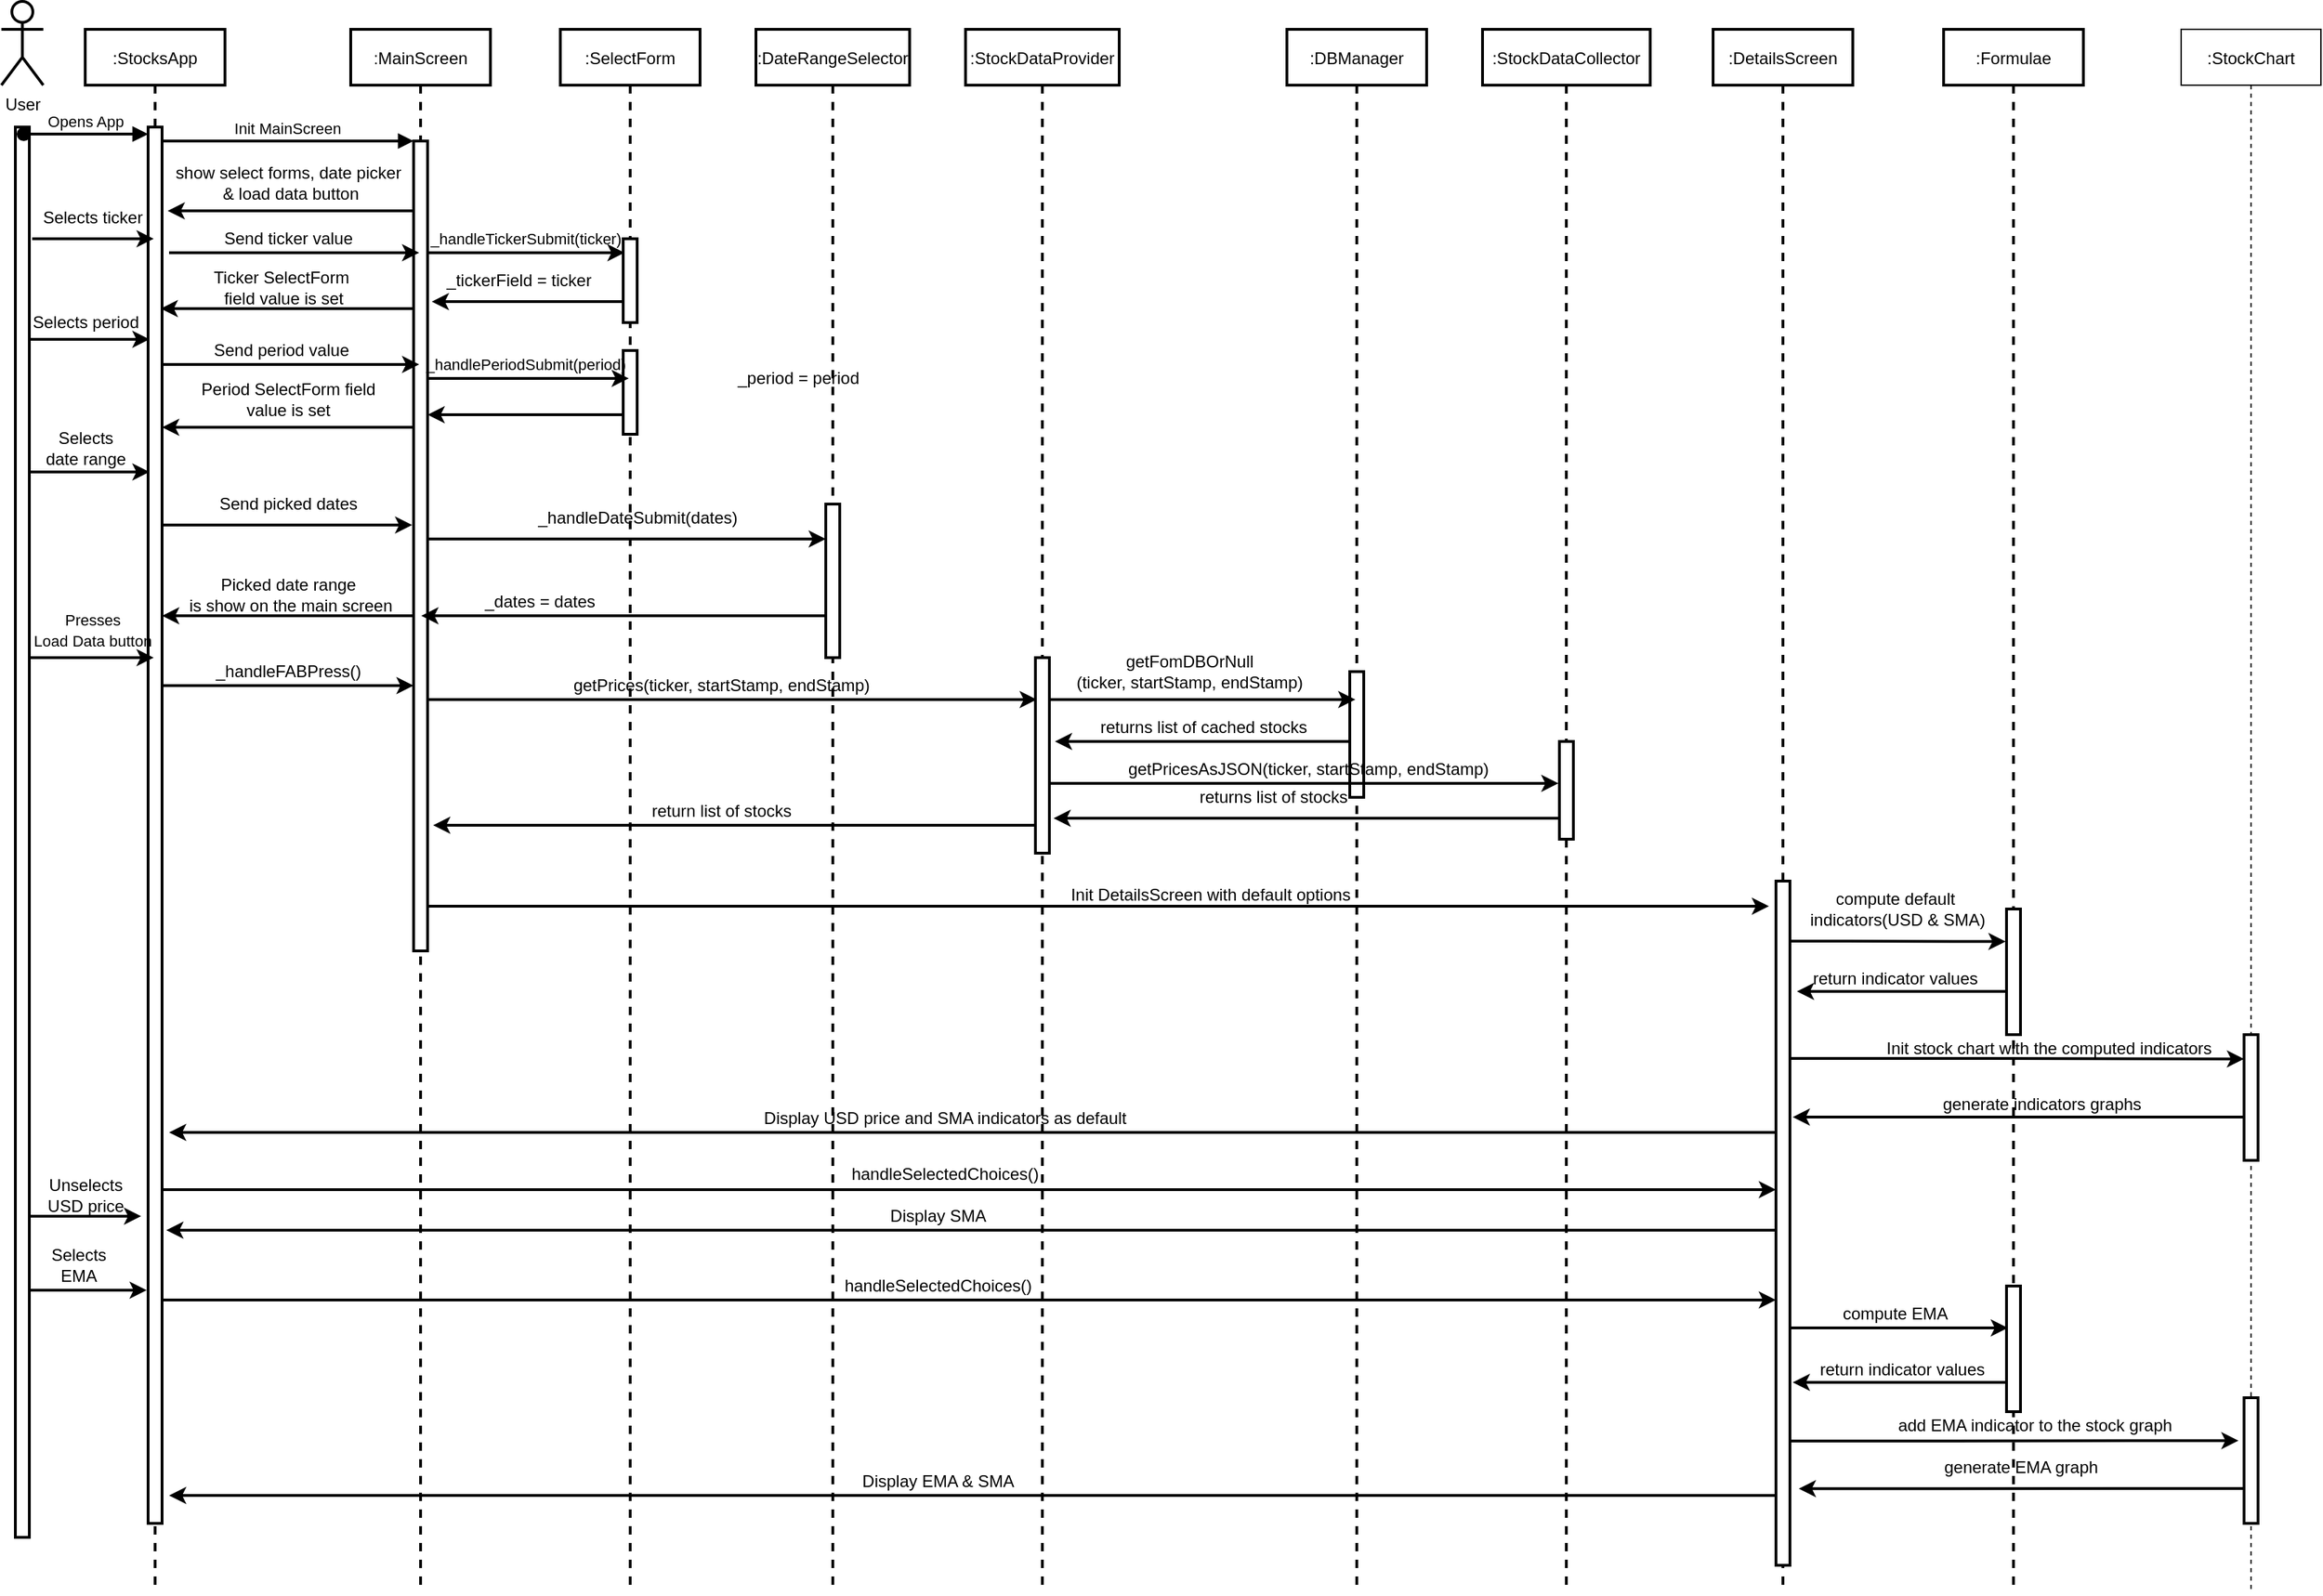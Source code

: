 <mxfile version="14.4.9" type="github">
  <diagram id="kgpKYQtTHZ0yAKxKKP6v" name="Page-1">
    <mxGraphModel dx="1694" dy="1136" grid="1" gridSize="10" guides="1" tooltips="1" connect="1" arrows="1" fold="1" page="1" pageScale="1" pageWidth="850" pageHeight="1100" math="0" shadow="0">
      <root>
        <mxCell id="0" />
        <mxCell id="1" parent="0" />
        <mxCell id="3nuBFxr9cyL0pnOWT2aG-1" value=":StocksApp" style="shape=umlLifeline;perimeter=lifelinePerimeter;container=1;collapsible=0;recursiveResize=0;rounded=0;shadow=0;strokeWidth=2;" parent="1" vertex="1">
          <mxGeometry x="110" y="80" width="100" height="1120" as="geometry" />
        </mxCell>
        <mxCell id="3nuBFxr9cyL0pnOWT2aG-2" value="" style="points=[];perimeter=orthogonalPerimeter;rounded=0;shadow=0;strokeWidth=2;" parent="3nuBFxr9cyL0pnOWT2aG-1" vertex="1">
          <mxGeometry x="45" y="70" width="10" height="1000" as="geometry" />
        </mxCell>
        <mxCell id="3nuBFxr9cyL0pnOWT2aG-5" value=":MainScreen" style="shape=umlLifeline;perimeter=lifelinePerimeter;container=1;collapsible=0;recursiveResize=0;rounded=0;shadow=0;strokeWidth=2;" parent="1" vertex="1">
          <mxGeometry x="300" y="80" width="100" height="1120" as="geometry" />
        </mxCell>
        <mxCell id="3nuBFxr9cyL0pnOWT2aG-6" value="" style="points=[];perimeter=orthogonalPerimeter;rounded=0;shadow=0;strokeWidth=2;" parent="3nuBFxr9cyL0pnOWT2aG-5" vertex="1">
          <mxGeometry x="45" y="80" width="10" height="580" as="geometry" />
        </mxCell>
        <mxCell id="3nuBFxr9cyL0pnOWT2aG-8" value="Init MainScreen" style="verticalAlign=bottom;endArrow=block;entryX=0;entryY=0;shadow=0;strokeWidth=2;" parent="1" source="3nuBFxr9cyL0pnOWT2aG-2" target="3nuBFxr9cyL0pnOWT2aG-6" edge="1">
          <mxGeometry relative="1" as="geometry">
            <mxPoint x="275" y="160" as="sourcePoint" />
          </mxGeometry>
        </mxCell>
        <mxCell id="zRIpVrKAjMLuEBCQQrDN-12" style="edgeStyle=orthogonalEdgeStyle;rounded=0;orthogonalLoop=1;jettySize=auto;html=1;strokeWidth=2;" parent="1" target="3nuBFxr9cyL0pnOWT2aG-1" edge="1">
          <mxGeometry relative="1" as="geometry">
            <mxPoint x="72" y="230" as="sourcePoint" />
            <Array as="points">
              <mxPoint x="130" y="230" />
              <mxPoint x="130" y="230" />
            </Array>
          </mxGeometry>
        </mxCell>
        <mxCell id="zRIpVrKAjMLuEBCQQrDN-9" value="User" style="shape=umlActor;html=1;verticalLabelPosition=bottom;verticalAlign=top;align=center;strokeWidth=2;" parent="1" vertex="1">
          <mxGeometry x="50" y="60" width="30" height="60" as="geometry" />
        </mxCell>
        <mxCell id="zRIpVrKAjMLuEBCQQrDN-13" style="edgeStyle=orthogonalEdgeStyle;rounded=0;orthogonalLoop=1;jettySize=auto;html=1;strokeWidth=2;" parent="1" target="3nuBFxr9cyL0pnOWT2aG-5" edge="1">
          <mxGeometry relative="1" as="geometry">
            <mxPoint x="170" y="240" as="sourcePoint" />
            <Array as="points">
              <mxPoint x="290" y="240" />
              <mxPoint x="290" y="240" />
            </Array>
          </mxGeometry>
        </mxCell>
        <mxCell id="zRIpVrKAjMLuEBCQQrDN-14" value="Selects ticker" style="text;html=1;align=center;verticalAlign=middle;resizable=0;points=[];autosize=1;strokeWidth=2;" parent="1" vertex="1">
          <mxGeometry x="70" y="205" width="90" height="20" as="geometry" />
        </mxCell>
        <mxCell id="zRIpVrKAjMLuEBCQQrDN-15" value="Send ticker value" style="text;html=1;align=center;verticalAlign=middle;resizable=0;points=[];autosize=1;strokeWidth=2;" parent="1" vertex="1">
          <mxGeometry x="200" y="220" width="110" height="20" as="geometry" />
        </mxCell>
        <mxCell id="zRIpVrKAjMLuEBCQQrDN-16" style="edgeStyle=orthogonalEdgeStyle;rounded=0;orthogonalLoop=1;jettySize=auto;html=1;strokeWidth=2;" parent="1" source="3nuBFxr9cyL0pnOWT2aG-6" edge="1">
          <mxGeometry relative="1" as="geometry">
            <mxPoint x="164" y="280" as="targetPoint" />
            <Array as="points">
              <mxPoint x="164" y="280" />
            </Array>
          </mxGeometry>
        </mxCell>
        <mxCell id="zRIpVrKAjMLuEBCQQrDN-19" value=":SelectForm" style="shape=umlLifeline;perimeter=lifelinePerimeter;container=1;collapsible=0;recursiveResize=0;rounded=0;shadow=0;strokeWidth=2;" parent="1" vertex="1">
          <mxGeometry x="450" y="80" width="100" height="1120" as="geometry" />
        </mxCell>
        <mxCell id="zRIpVrKAjMLuEBCQQrDN-20" value="" style="points=[];perimeter=orthogonalPerimeter;rounded=0;shadow=0;strokeWidth=2;" parent="zRIpVrKAjMLuEBCQQrDN-19" vertex="1">
          <mxGeometry x="45" y="150" width="10" height="60" as="geometry" />
        </mxCell>
        <mxCell id="zRIpVrKAjMLuEBCQQrDN-53" value="" style="points=[];perimeter=orthogonalPerimeter;rounded=0;shadow=0;strokeWidth=2;" parent="zRIpVrKAjMLuEBCQQrDN-19" vertex="1">
          <mxGeometry x="45" y="230" width="10" height="60" as="geometry" />
        </mxCell>
        <mxCell id="zRIpVrKAjMLuEBCQQrDN-21" style="edgeStyle=orthogonalEdgeStyle;rounded=0;orthogonalLoop=1;jettySize=auto;html=1;strokeWidth=2;" parent="1" source="3nuBFxr9cyL0pnOWT2aG-6" edge="1">
          <mxGeometry relative="1" as="geometry">
            <mxPoint x="496" y="240" as="targetPoint" />
            <Array as="points">
              <mxPoint x="496" y="240" />
            </Array>
          </mxGeometry>
        </mxCell>
        <mxCell id="zRIpVrKAjMLuEBCQQrDN-22" value="&lt;font style=&quot;font-size: 11px&quot;&gt;_handleTickerSubmit(ticker)&lt;/font&gt;" style="text;html=1;align=center;verticalAlign=middle;resizable=0;points=[];autosize=1;strokeWidth=2;" parent="1" vertex="1">
          <mxGeometry x="350" y="220" width="150" height="20" as="geometry" />
        </mxCell>
        <mxCell id="zRIpVrKAjMLuEBCQQrDN-27" value="_tickerField = ticker" style="text;html=1;align=center;verticalAlign=middle;resizable=0;points=[];autosize=1;strokeWidth=2;" parent="1" vertex="1">
          <mxGeometry x="360" y="250" width="120" height="20" as="geometry" />
        </mxCell>
        <mxCell id="zRIpVrKAjMLuEBCQQrDN-28" style="edgeStyle=orthogonalEdgeStyle;rounded=0;orthogonalLoop=1;jettySize=auto;html=1;strokeWidth=2;" parent="1" source="zRIpVrKAjMLuEBCQQrDN-20" edge="1">
          <mxGeometry relative="1" as="geometry">
            <mxPoint x="358" y="275" as="targetPoint" />
            <Array as="points">
              <mxPoint x="358" y="275" />
            </Array>
          </mxGeometry>
        </mxCell>
        <mxCell id="zRIpVrKAjMLuEBCQQrDN-29" value="Ticker SelectForm&lt;br&gt;&amp;nbsp;field value is set" style="text;html=1;align=center;verticalAlign=middle;resizable=0;points=[];autosize=1;strokeWidth=2;" parent="1" vertex="1">
          <mxGeometry x="195" y="250" width="110" height="30" as="geometry" />
        </mxCell>
        <mxCell id="zRIpVrKAjMLuEBCQQrDN-32" style="edgeStyle=orthogonalEdgeStyle;rounded=0;orthogonalLoop=1;jettySize=auto;html=1;strokeWidth=2;" parent="1" source="zRIpVrKAjMLuEBCQQrDN-30" edge="1">
          <mxGeometry relative="1" as="geometry">
            <mxPoint x="156" y="302" as="targetPoint" />
            <Array as="points">
              <mxPoint x="90" y="302" />
              <mxPoint x="90" y="302" />
            </Array>
          </mxGeometry>
        </mxCell>
        <mxCell id="zRIpVrKAjMLuEBCQQrDN-44" style="edgeStyle=orthogonalEdgeStyle;rounded=0;orthogonalLoop=1;jettySize=auto;html=1;strokeWidth=2;" parent="1" source="zRIpVrKAjMLuEBCQQrDN-30" edge="1">
          <mxGeometry relative="1" as="geometry">
            <mxPoint x="156" y="397" as="targetPoint" />
            <Array as="points">
              <mxPoint x="90" y="397" />
              <mxPoint x="90" y="397" />
            </Array>
          </mxGeometry>
        </mxCell>
        <mxCell id="zRIpVrKAjMLuEBCQQrDN-61" style="edgeStyle=orthogonalEdgeStyle;rounded=0;orthogonalLoop=1;jettySize=auto;html=1;strokeWidth=2;" parent="1" source="zRIpVrKAjMLuEBCQQrDN-30" target="3nuBFxr9cyL0pnOWT2aG-1" edge="1">
          <mxGeometry relative="1" as="geometry">
            <Array as="points">
              <mxPoint x="90" y="530" />
              <mxPoint x="90" y="530" />
            </Array>
          </mxGeometry>
        </mxCell>
        <mxCell id="zRIpVrKAjMLuEBCQQrDN-73" style="edgeStyle=orthogonalEdgeStyle;rounded=0;orthogonalLoop=1;jettySize=auto;html=1;strokeWidth=2;" parent="1" source="zRIpVrKAjMLuEBCQQrDN-30" edge="1">
          <mxGeometry relative="1" as="geometry">
            <mxPoint x="150" y="930" as="targetPoint" />
            <Array as="points">
              <mxPoint x="150" y="930" />
            </Array>
          </mxGeometry>
        </mxCell>
        <mxCell id="zRIpVrKAjMLuEBCQQrDN-133" style="edgeStyle=orthogonalEdgeStyle;rounded=0;orthogonalLoop=1;jettySize=auto;html=1;strokeWidth=2;" parent="1" source="zRIpVrKAjMLuEBCQQrDN-30" edge="1">
          <mxGeometry relative="1" as="geometry">
            <mxPoint x="154" y="983" as="targetPoint" />
            <Array as="points">
              <mxPoint x="112" y="983" />
              <mxPoint x="112" y="983" />
            </Array>
          </mxGeometry>
        </mxCell>
        <mxCell id="zRIpVrKAjMLuEBCQQrDN-30" value="" style="points=[];perimeter=orthogonalPerimeter;rounded=0;shadow=0;strokeWidth=2;" parent="1" vertex="1">
          <mxGeometry x="60" y="150" width="10" height="1010" as="geometry" />
        </mxCell>
        <mxCell id="3nuBFxr9cyL0pnOWT2aG-3" value="Opens App" style="verticalAlign=bottom;startArrow=oval;endArrow=block;startSize=8;shadow=0;strokeWidth=2;exitX=0.6;exitY=0.005;exitDx=0;exitDy=0;exitPerimeter=0;" parent="1" source="zRIpVrKAjMLuEBCQQrDN-30" target="3nuBFxr9cyL0pnOWT2aG-2" edge="1">
          <mxGeometry relative="1" as="geometry">
            <mxPoint x="70" y="152" as="sourcePoint" />
          </mxGeometry>
        </mxCell>
        <mxCell id="zRIpVrKAjMLuEBCQQrDN-33" value="Selects period" style="text;html=1;align=center;verticalAlign=middle;resizable=0;points=[];autosize=1;strokeWidth=2;" parent="1" vertex="1">
          <mxGeometry x="65" y="280" width="90" height="20" as="geometry" />
        </mxCell>
        <mxCell id="zRIpVrKAjMLuEBCQQrDN-34" style="edgeStyle=orthogonalEdgeStyle;rounded=0;orthogonalLoop=1;jettySize=auto;html=1;strokeWidth=2;" parent="1" source="3nuBFxr9cyL0pnOWT2aG-2" target="3nuBFxr9cyL0pnOWT2aG-5" edge="1">
          <mxGeometry relative="1" as="geometry">
            <Array as="points">
              <mxPoint x="290" y="320" />
              <mxPoint x="290" y="320" />
            </Array>
          </mxGeometry>
        </mxCell>
        <mxCell id="zRIpVrKAjMLuEBCQQrDN-35" value="Send period value" style="text;html=1;align=center;verticalAlign=middle;resizable=0;points=[];autosize=1;strokeWidth=2;" parent="1" vertex="1">
          <mxGeometry x="195" y="300" width="110" height="20" as="geometry" />
        </mxCell>
        <mxCell id="zRIpVrKAjMLuEBCQQrDN-36" style="edgeStyle=orthogonalEdgeStyle;rounded=0;orthogonalLoop=1;jettySize=auto;html=1;strokeWidth=2;" parent="1" source="3nuBFxr9cyL0pnOWT2aG-6" target="zRIpVrKAjMLuEBCQQrDN-19" edge="1">
          <mxGeometry relative="1" as="geometry">
            <Array as="points">
              <mxPoint x="440" y="330" />
              <mxPoint x="440" y="330" />
            </Array>
          </mxGeometry>
        </mxCell>
        <mxCell id="zRIpVrKAjMLuEBCQQrDN-37" value="&lt;font style=&quot;font-size: 11px&quot;&gt;_handlePeriodSubmit(period)&lt;/font&gt;" style="text;html=1;align=center;verticalAlign=middle;resizable=0;points=[];autosize=1;strokeWidth=2;" parent="1" vertex="1">
          <mxGeometry x="345" y="310" width="160" height="20" as="geometry" />
        </mxCell>
        <mxCell id="zRIpVrKAjMLuEBCQQrDN-40" style="edgeStyle=orthogonalEdgeStyle;rounded=0;orthogonalLoop=1;jettySize=auto;html=1;strokeWidth=2;" parent="1" source="3nuBFxr9cyL0pnOWT2aG-6" edge="1">
          <mxGeometry relative="1" as="geometry">
            <mxPoint x="169" y="210" as="targetPoint" />
            <Array as="points">
              <mxPoint x="169" y="210" />
            </Array>
          </mxGeometry>
        </mxCell>
        <mxCell id="zRIpVrKAjMLuEBCQQrDN-41" value="show select forms, date picker&lt;br&gt;&amp;nbsp;&amp;amp; load data button" style="text;html=1;align=center;verticalAlign=middle;resizable=0;points=[];autosize=1;strokeWidth=2;" parent="1" vertex="1">
          <mxGeometry x="165" y="175" width="180" height="30" as="geometry" />
        </mxCell>
        <mxCell id="zRIpVrKAjMLuEBCQQrDN-42" style="edgeStyle=orthogonalEdgeStyle;rounded=0;orthogonalLoop=1;jettySize=auto;html=1;strokeWidth=2;" parent="1" source="3nuBFxr9cyL0pnOWT2aG-6" target="3nuBFxr9cyL0pnOWT2aG-2" edge="1">
          <mxGeometry relative="1" as="geometry">
            <Array as="points">
              <mxPoint x="300" y="365" />
              <mxPoint x="300" y="365" />
            </Array>
          </mxGeometry>
        </mxCell>
        <mxCell id="zRIpVrKAjMLuEBCQQrDN-43" value="Period SelectForm field&lt;br&gt;value is set" style="text;html=1;align=center;verticalAlign=middle;resizable=0;points=[];autosize=1;strokeWidth=2;" parent="1" vertex="1">
          <mxGeometry x="185" y="330" width="140" height="30" as="geometry" />
        </mxCell>
        <mxCell id="zRIpVrKAjMLuEBCQQrDN-45" value="Selects&lt;br&gt;date range" style="text;html=1;align=center;verticalAlign=middle;resizable=0;points=[];autosize=1;strokeWidth=2;" parent="1" vertex="1">
          <mxGeometry x="75" y="365" width="70" height="30" as="geometry" />
        </mxCell>
        <mxCell id="zRIpVrKAjMLuEBCQQrDN-47" value=":DateRangeSelector" style="shape=umlLifeline;perimeter=lifelinePerimeter;container=1;collapsible=0;recursiveResize=0;rounded=0;shadow=0;strokeWidth=2;" parent="1" vertex="1">
          <mxGeometry x="590" y="80" width="110" height="1120" as="geometry" />
        </mxCell>
        <mxCell id="zRIpVrKAjMLuEBCQQrDN-48" value="" style="points=[];perimeter=orthogonalPerimeter;rounded=0;shadow=0;strokeWidth=2;" parent="zRIpVrKAjMLuEBCQQrDN-47" vertex="1">
          <mxGeometry x="50" y="340" width="10" height="110" as="geometry" />
        </mxCell>
        <mxCell id="zRIpVrKAjMLuEBCQQrDN-39" value="_period = period" style="text;html=1;align=center;verticalAlign=middle;resizable=0;points=[];autosize=1;strokeWidth=2;" parent="zRIpVrKAjMLuEBCQQrDN-47" vertex="1">
          <mxGeometry x="-20" y="240" width="100" height="20" as="geometry" />
        </mxCell>
        <mxCell id="zRIpVrKAjMLuEBCQQrDN-50" value="Send picked dates" style="text;html=1;align=center;verticalAlign=middle;resizable=0;points=[];autosize=1;strokeWidth=2;" parent="1" vertex="1">
          <mxGeometry x="200" y="410" width="110" height="20" as="geometry" />
        </mxCell>
        <mxCell id="zRIpVrKAjMLuEBCQQrDN-51" style="edgeStyle=orthogonalEdgeStyle;rounded=0;orthogonalLoop=1;jettySize=auto;html=1;strokeWidth=2;" parent="1" source="3nuBFxr9cyL0pnOWT2aG-6" target="zRIpVrKAjMLuEBCQQrDN-48" edge="1">
          <mxGeometry relative="1" as="geometry">
            <Array as="points">
              <mxPoint x="430" y="445" />
              <mxPoint x="430" y="445" />
            </Array>
          </mxGeometry>
        </mxCell>
        <mxCell id="zRIpVrKAjMLuEBCQQrDN-52" value="_handleDateSubmit(dates)" style="text;html=1;align=center;verticalAlign=middle;resizable=0;points=[];autosize=1;strokeWidth=2;" parent="1" vertex="1">
          <mxGeometry x="425" y="420" width="160" height="20" as="geometry" />
        </mxCell>
        <mxCell id="zRIpVrKAjMLuEBCQQrDN-56" style="edgeStyle=orthogonalEdgeStyle;rounded=0;orthogonalLoop=1;jettySize=auto;html=1;strokeWidth=2;" parent="1" source="zRIpVrKAjMLuEBCQQrDN-48" target="3nuBFxr9cyL0pnOWT2aG-5" edge="1">
          <mxGeometry relative="1" as="geometry">
            <Array as="points">
              <mxPoint x="590" y="500" />
              <mxPoint x="590" y="500" />
            </Array>
          </mxGeometry>
        </mxCell>
        <mxCell id="zRIpVrKAjMLuEBCQQrDN-57" value="_dates = dates" style="text;html=1;align=center;verticalAlign=middle;resizable=0;points=[];autosize=1;strokeWidth=2;" parent="1" vertex="1">
          <mxGeometry x="390" y="480" width="90" height="20" as="geometry" />
        </mxCell>
        <mxCell id="zRIpVrKAjMLuEBCQQrDN-58" style="edgeStyle=orthogonalEdgeStyle;rounded=0;orthogonalLoop=1;jettySize=auto;html=1;strokeWidth=2;" parent="1" source="3nuBFxr9cyL0pnOWT2aG-6" target="3nuBFxr9cyL0pnOWT2aG-2" edge="1">
          <mxGeometry relative="1" as="geometry">
            <Array as="points">
              <mxPoint x="210" y="500" />
              <mxPoint x="210" y="500" />
            </Array>
          </mxGeometry>
        </mxCell>
        <mxCell id="zRIpVrKAjMLuEBCQQrDN-59" value="Picked date range&lt;br&gt;&amp;nbsp;is show on the main screen" style="text;html=1;align=center;verticalAlign=middle;resizable=0;points=[];autosize=1;strokeWidth=2;" parent="1" vertex="1">
          <mxGeometry x="175" y="470" width="160" height="30" as="geometry" />
        </mxCell>
        <mxCell id="zRIpVrKAjMLuEBCQQrDN-62" value="&lt;font style=&quot;font-size: 11px&quot;&gt;Presses &lt;br&gt;Load Data button&lt;/font&gt;" style="text;html=1;align=center;verticalAlign=middle;resizable=0;points=[];autosize=1;strokeWidth=2;" parent="1" vertex="1">
          <mxGeometry x="65" y="490" width="100" height="40" as="geometry" />
        </mxCell>
        <mxCell id="zRIpVrKAjMLuEBCQQrDN-63" style="edgeStyle=orthogonalEdgeStyle;rounded=0;orthogonalLoop=1;jettySize=auto;html=1;strokeWidth=2;" parent="1" source="3nuBFxr9cyL0pnOWT2aG-2" target="3nuBFxr9cyL0pnOWT2aG-6" edge="1">
          <mxGeometry relative="1" as="geometry">
            <Array as="points">
              <mxPoint x="300" y="550" />
              <mxPoint x="300" y="550" />
            </Array>
          </mxGeometry>
        </mxCell>
        <mxCell id="zRIpVrKAjMLuEBCQQrDN-65" style="edgeStyle=orthogonalEdgeStyle;rounded=0;orthogonalLoop=1;jettySize=auto;html=1;strokeWidth=2;" parent="1" source="3nuBFxr9cyL0pnOWT2aG-2" edge="1">
          <mxGeometry relative="1" as="geometry">
            <mxPoint x="344" y="435" as="targetPoint" />
            <Array as="points">
              <mxPoint x="220" y="435" />
              <mxPoint x="220" y="435" />
            </Array>
          </mxGeometry>
        </mxCell>
        <mxCell id="zRIpVrKAjMLuEBCQQrDN-66" value=":StockDataCollector" style="shape=umlLifeline;perimeter=lifelinePerimeter;container=1;collapsible=0;recursiveResize=0;rounded=0;shadow=0;strokeWidth=2;" parent="1" vertex="1">
          <mxGeometry x="1110" y="80" width="120" height="1120" as="geometry" />
        </mxCell>
        <mxCell id="zRIpVrKAjMLuEBCQQrDN-67" value="" style="points=[];perimeter=orthogonalPerimeter;rounded=0;shadow=0;strokeWidth=2;" parent="zRIpVrKAjMLuEBCQQrDN-66" vertex="1">
          <mxGeometry x="55" y="510" width="10" height="70" as="geometry" />
        </mxCell>
        <mxCell id="zRIpVrKAjMLuEBCQQrDN-68" value="_handleFABPress()" style="text;html=1;align=center;verticalAlign=middle;resizable=0;points=[];autosize=1;strokeWidth=2;" parent="1" vertex="1">
          <mxGeometry x="195" y="530" width="120" height="20" as="geometry" />
        </mxCell>
        <mxCell id="zRIpVrKAjMLuEBCQQrDN-70" value="Init DetailsScreen with default options" style="text;html=1;align=center;verticalAlign=middle;resizable=0;points=[];autosize=1;strokeWidth=2;" parent="1" vertex="1">
          <mxGeometry x="805" y="690" width="220" height="20" as="geometry" />
        </mxCell>
        <mxCell id="zRIpVrKAjMLuEBCQQrDN-72" value="Display USD price and SMA indicators as default" style="text;html=1;align=center;verticalAlign=middle;resizable=0;points=[];autosize=1;strokeWidth=2;" parent="1" vertex="1">
          <mxGeometry x="590" y="850" width="270" height="20" as="geometry" />
        </mxCell>
        <mxCell id="zRIpVrKAjMLuEBCQQrDN-74" value="Unselects &lt;br&gt;USD price" style="text;html=1;align=center;verticalAlign=middle;resizable=0;points=[];autosize=1;strokeWidth=2;" parent="1" vertex="1">
          <mxGeometry x="75" y="900" width="70" height="30" as="geometry" />
        </mxCell>
        <mxCell id="zRIpVrKAjMLuEBCQQrDN-76" value="handleSelectedChoices()" style="text;html=1;align=center;verticalAlign=middle;resizable=0;points=[];autosize=1;strokeWidth=2;" parent="1" vertex="1">
          <mxGeometry x="650" y="890" width="150" height="20" as="geometry" />
        </mxCell>
        <mxCell id="zRIpVrKAjMLuEBCQQrDN-77" value=":Formulae" style="shape=umlLifeline;perimeter=lifelinePerimeter;container=1;collapsible=0;recursiveResize=0;rounded=0;shadow=0;strokeWidth=2;" parent="1" vertex="1">
          <mxGeometry x="1440" y="80" width="100" height="1120" as="geometry" />
        </mxCell>
        <mxCell id="zRIpVrKAjMLuEBCQQrDN-78" value="" style="points=[];perimeter=orthogonalPerimeter;rounded=0;shadow=0;strokeWidth=2;" parent="zRIpVrKAjMLuEBCQQrDN-77" vertex="1">
          <mxGeometry x="45" y="630" width="10" height="90" as="geometry" />
        </mxCell>
        <mxCell id="zRIpVrKAjMLuEBCQQrDN-139" value="" style="points=[];perimeter=orthogonalPerimeter;rounded=0;shadow=0;strokeWidth=2;" parent="zRIpVrKAjMLuEBCQQrDN-77" vertex="1">
          <mxGeometry x="45" y="900" width="10" height="90" as="geometry" />
        </mxCell>
        <mxCell id="zRIpVrKAjMLuEBCQQrDN-80" value="compute default&lt;br&gt;&amp;nbsp;indicators(USD &amp;amp; SMA)" style="text;html=1;align=center;verticalAlign=middle;resizable=0;points=[];autosize=1;strokeWidth=2;" parent="1" vertex="1">
          <mxGeometry x="1335" y="695" width="140" height="30" as="geometry" />
        </mxCell>
        <mxCell id="zRIpVrKAjMLuEBCQQrDN-82" value=":StockDataProvider" style="shape=umlLifeline;perimeter=lifelinePerimeter;container=1;collapsible=0;recursiveResize=0;rounded=0;shadow=0;strokeWidth=2;" parent="1" vertex="1">
          <mxGeometry x="740" y="80" width="110" height="1120" as="geometry" />
        </mxCell>
        <mxCell id="zRIpVrKAjMLuEBCQQrDN-83" value="" style="points=[];perimeter=orthogonalPerimeter;rounded=0;shadow=0;strokeWidth=2;" parent="zRIpVrKAjMLuEBCQQrDN-82" vertex="1">
          <mxGeometry x="50" y="450" width="10" height="140" as="geometry" />
        </mxCell>
        <mxCell id="zRIpVrKAjMLuEBCQQrDN-84" style="edgeStyle=orthogonalEdgeStyle;rounded=0;orthogonalLoop=1;jettySize=auto;html=1;strokeWidth=2;" parent="1" source="3nuBFxr9cyL0pnOWT2aG-6" edge="1">
          <mxGeometry relative="1" as="geometry">
            <mxPoint x="791" y="560" as="targetPoint" />
            <Array as="points">
              <mxPoint x="791" y="560" />
            </Array>
          </mxGeometry>
        </mxCell>
        <mxCell id="zRIpVrKAjMLuEBCQQrDN-85" value="getPrices(ticker, startStamp, endStamp)" style="text;html=1;align=center;verticalAlign=middle;resizable=0;points=[];autosize=1;strokeWidth=2;" parent="1" vertex="1">
          <mxGeometry x="450" y="540" width="230" height="20" as="geometry" />
        </mxCell>
        <mxCell id="zRIpVrKAjMLuEBCQQrDN-86" style="edgeStyle=orthogonalEdgeStyle;rounded=0;orthogonalLoop=1;jettySize=auto;html=1;strokeWidth=2;" parent="1" source="zRIpVrKAjMLuEBCQQrDN-83" edge="1">
          <mxGeometry relative="1" as="geometry">
            <mxPoint x="359" y="650" as="targetPoint" />
            <Array as="points">
              <mxPoint x="359" y="650" />
            </Array>
          </mxGeometry>
        </mxCell>
        <mxCell id="zRIpVrKAjMLuEBCQQrDN-89" value="return list of stocks" style="text;html=1;align=center;verticalAlign=middle;resizable=0;points=[];autosize=1;strokeWidth=2;" parent="1" vertex="1">
          <mxGeometry x="505" y="630" width="120" height="20" as="geometry" />
        </mxCell>
        <mxCell id="zRIpVrKAjMLuEBCQQrDN-90" value=":DBManager" style="shape=umlLifeline;perimeter=lifelinePerimeter;container=1;collapsible=0;recursiveResize=0;rounded=0;shadow=0;strokeWidth=2;" parent="1" vertex="1">
          <mxGeometry x="970" y="80" width="100" height="1120" as="geometry" />
        </mxCell>
        <mxCell id="zRIpVrKAjMLuEBCQQrDN-91" value="" style="points=[];perimeter=orthogonalPerimeter;rounded=0;shadow=0;strokeWidth=2;" parent="zRIpVrKAjMLuEBCQQrDN-90" vertex="1">
          <mxGeometry x="45" y="460" width="10" height="90" as="geometry" />
        </mxCell>
        <mxCell id="zRIpVrKAjMLuEBCQQrDN-92" style="edgeStyle=orthogonalEdgeStyle;rounded=0;orthogonalLoop=1;jettySize=auto;html=1;strokeWidth=2;" parent="1" source="zRIpVrKAjMLuEBCQQrDN-83" target="zRIpVrKAjMLuEBCQQrDN-90" edge="1">
          <mxGeometry relative="1" as="geometry">
            <Array as="points">
              <mxPoint x="820" y="560" />
              <mxPoint x="820" y="560" />
            </Array>
          </mxGeometry>
        </mxCell>
        <mxCell id="zRIpVrKAjMLuEBCQQrDN-93" value="getFomDBOrNull&lt;br&gt;(ticker, startStamp, endStamp)" style="text;html=1;align=center;verticalAlign=middle;resizable=0;points=[];autosize=1;strokeWidth=2;" parent="1" vertex="1">
          <mxGeometry x="810" y="525" width="180" height="30" as="geometry" />
        </mxCell>
        <mxCell id="zRIpVrKAjMLuEBCQQrDN-94" style="edgeStyle=orthogonalEdgeStyle;rounded=0;orthogonalLoop=1;jettySize=auto;html=1;strokeWidth=2;" parent="1" source="zRIpVrKAjMLuEBCQQrDN-91" edge="1">
          <mxGeometry relative="1" as="geometry">
            <mxPoint x="804" y="590" as="targetPoint" />
            <Array as="points">
              <mxPoint x="804" y="590" />
            </Array>
          </mxGeometry>
        </mxCell>
        <mxCell id="zRIpVrKAjMLuEBCQQrDN-95" value="returns list of cached stocks" style="text;html=1;align=center;verticalAlign=middle;resizable=0;points=[];autosize=1;strokeWidth=2;" parent="1" vertex="1">
          <mxGeometry x="830" y="570" width="160" height="20" as="geometry" />
        </mxCell>
        <mxCell id="zRIpVrKAjMLuEBCQQrDN-98" value="getPricesAsJSON(ticker, startStamp, endStamp)" style="text;html=1;align=center;verticalAlign=middle;resizable=0;points=[];autosize=1;strokeWidth=2;" parent="1" vertex="1">
          <mxGeometry x="850" y="600" width="270" height="20" as="geometry" />
        </mxCell>
        <mxCell id="zRIpVrKAjMLuEBCQQrDN-99" style="edgeStyle=orthogonalEdgeStyle;rounded=0;orthogonalLoop=1;jettySize=auto;html=1;strokeWidth=2;" parent="1" source="zRIpVrKAjMLuEBCQQrDN-67" edge="1">
          <mxGeometry relative="1" as="geometry">
            <Array as="points">
              <mxPoint x="1070" y="645" />
              <mxPoint x="1070" y="645" />
            </Array>
            <mxPoint x="803" y="645" as="targetPoint" />
          </mxGeometry>
        </mxCell>
        <mxCell id="zRIpVrKAjMLuEBCQQrDN-104" style="edgeStyle=orthogonalEdgeStyle;rounded=0;orthogonalLoop=1;jettySize=auto;html=1;entryX=-0.067;entryY=0.429;entryDx=0;entryDy=0;entryPerimeter=0;strokeWidth=2;" parent="1" source="zRIpVrKAjMLuEBCQQrDN-83" target="zRIpVrKAjMLuEBCQQrDN-67" edge="1">
          <mxGeometry relative="1" as="geometry">
            <Array as="points">
              <mxPoint x="940" y="620" />
              <mxPoint x="940" y="620" />
            </Array>
          </mxGeometry>
        </mxCell>
        <mxCell id="zRIpVrKAjMLuEBCQQrDN-101" value="returns list of stocks" style="text;html=1;align=center;verticalAlign=middle;resizable=0;points=[];autosize=1;strokeWidth=2;" parent="1" vertex="1">
          <mxGeometry x="900" y="620" width="120" height="20" as="geometry" />
        </mxCell>
        <mxCell id="zRIpVrKAjMLuEBCQQrDN-105" value=":DetailsScreen" style="shape=umlLifeline;perimeter=lifelinePerimeter;container=1;collapsible=0;recursiveResize=0;rounded=0;shadow=0;strokeWidth=2;" parent="1" vertex="1">
          <mxGeometry x="1275" y="80" width="100" height="1120" as="geometry" />
        </mxCell>
        <mxCell id="zRIpVrKAjMLuEBCQQrDN-106" value="" style="points=[];perimeter=orthogonalPerimeter;rounded=0;shadow=0;strokeWidth=2;" parent="zRIpVrKAjMLuEBCQQrDN-105" vertex="1">
          <mxGeometry x="45" y="610" width="10" height="490" as="geometry" />
        </mxCell>
        <mxCell id="zRIpVrKAjMLuEBCQQrDN-107" style="edgeStyle=orthogonalEdgeStyle;rounded=0;orthogonalLoop=1;jettySize=auto;html=1;strokeWidth=2;" parent="1" source="3nuBFxr9cyL0pnOWT2aG-6" edge="1">
          <mxGeometry relative="1" as="geometry">
            <mxPoint x="1315" y="708" as="targetPoint" />
            <Array as="points">
              <mxPoint x="610" y="708" />
              <mxPoint x="610" y="708" />
            </Array>
          </mxGeometry>
        </mxCell>
        <mxCell id="zRIpVrKAjMLuEBCQQrDN-112" style="edgeStyle=orthogonalEdgeStyle;rounded=0;orthogonalLoop=1;jettySize=auto;html=1;entryX=-0.067;entryY=0.259;entryDx=0;entryDy=0;entryPerimeter=0;strokeWidth=2;" parent="1" source="zRIpVrKAjMLuEBCQQrDN-106" target="zRIpVrKAjMLuEBCQQrDN-78" edge="1">
          <mxGeometry relative="1" as="geometry">
            <Array as="points">
              <mxPoint x="1370" y="733" />
              <mxPoint x="1370" y="733" />
            </Array>
          </mxGeometry>
        </mxCell>
        <mxCell id="zRIpVrKAjMLuEBCQQrDN-113" style="edgeStyle=orthogonalEdgeStyle;rounded=0;orthogonalLoop=1;jettySize=auto;html=1;strokeWidth=2;" parent="1" source="zRIpVrKAjMLuEBCQQrDN-78" edge="1">
          <mxGeometry relative="1" as="geometry">
            <mxPoint x="1335" y="769" as="targetPoint" />
            <Array as="points">
              <mxPoint x="1450" y="769" />
              <mxPoint x="1450" y="769" />
            </Array>
          </mxGeometry>
        </mxCell>
        <mxCell id="zRIpVrKAjMLuEBCQQrDN-114" value="return indicator values" style="text;html=1;align=center;verticalAlign=middle;resizable=0;points=[];autosize=1;strokeWidth=2;" parent="1" vertex="1">
          <mxGeometry x="1340" y="750" width="130" height="20" as="geometry" />
        </mxCell>
        <mxCell id="zRIpVrKAjMLuEBCQQrDN-121" value=":StockChart" style="shape=umlLifeline;perimeter=lifelinePerimeter;container=1;collapsible=0;recursiveResize=0;rounded=0;shadow=0;strokeWidth=1;" parent="1" vertex="1">
          <mxGeometry x="1610" y="80" width="100" height="1120" as="geometry" />
        </mxCell>
        <mxCell id="zRIpVrKAjMLuEBCQQrDN-122" value="" style="points=[];perimeter=orthogonalPerimeter;rounded=0;shadow=0;strokeWidth=2;" parent="zRIpVrKAjMLuEBCQQrDN-121" vertex="1">
          <mxGeometry x="45" y="720" width="10" height="90" as="geometry" />
        </mxCell>
        <mxCell id="zRIpVrKAjMLuEBCQQrDN-144" value="" style="points=[];perimeter=orthogonalPerimeter;rounded=0;shadow=0;strokeWidth=2;" parent="zRIpVrKAjMLuEBCQQrDN-121" vertex="1">
          <mxGeometry x="45" y="980" width="10" height="90" as="geometry" />
        </mxCell>
        <mxCell id="zRIpVrKAjMLuEBCQQrDN-123" style="edgeStyle=orthogonalEdgeStyle;rounded=0;orthogonalLoop=1;jettySize=auto;html=1;entryX=0;entryY=0.193;entryDx=0;entryDy=0;entryPerimeter=0;strokeWidth=2;" parent="1" source="zRIpVrKAjMLuEBCQQrDN-106" target="zRIpVrKAjMLuEBCQQrDN-122" edge="1">
          <mxGeometry relative="1" as="geometry">
            <Array as="points">
              <mxPoint x="1470" y="817" />
              <mxPoint x="1470" y="817" />
            </Array>
          </mxGeometry>
        </mxCell>
        <mxCell id="zRIpVrKAjMLuEBCQQrDN-124" value="Init stock chart with the computed indicators" style="text;html=1;align=center;verticalAlign=middle;resizable=0;points=[];autosize=1;strokeWidth=2;" parent="1" vertex="1">
          <mxGeometry x="1390" y="800" width="250" height="20" as="geometry" />
        </mxCell>
        <mxCell id="zRIpVrKAjMLuEBCQQrDN-127" style="edgeStyle=orthogonalEdgeStyle;rounded=0;orthogonalLoop=1;jettySize=auto;html=1;strokeWidth=2;" parent="1" source="zRIpVrKAjMLuEBCQQrDN-106" edge="1">
          <mxGeometry relative="1" as="geometry">
            <mxPoint x="170" y="870" as="targetPoint" />
            <Array as="points">
              <mxPoint x="1170" y="870" />
              <mxPoint x="1170" y="870" />
            </Array>
          </mxGeometry>
        </mxCell>
        <mxCell id="zRIpVrKAjMLuEBCQQrDN-129" style="edgeStyle=orthogonalEdgeStyle;rounded=0;orthogonalLoop=1;jettySize=auto;html=1;strokeWidth=2;" parent="1" source="3nuBFxr9cyL0pnOWT2aG-2" edge="1">
          <mxGeometry relative="1" as="geometry">
            <mxPoint x="1320" y="911" as="targetPoint" />
            <Array as="points">
              <mxPoint x="450" y="911" />
              <mxPoint x="450" y="911" />
            </Array>
          </mxGeometry>
        </mxCell>
        <mxCell id="zRIpVrKAjMLuEBCQQrDN-130" style="edgeStyle=orthogonalEdgeStyle;rounded=0;orthogonalLoop=1;jettySize=auto;html=1;strokeWidth=2;" parent="1" source="zRIpVrKAjMLuEBCQQrDN-106" edge="1">
          <mxGeometry relative="1" as="geometry">
            <mxPoint x="168" y="940" as="targetPoint" />
            <Array as="points">
              <mxPoint x="1040" y="940" />
              <mxPoint x="1040" y="940" />
            </Array>
          </mxGeometry>
        </mxCell>
        <mxCell id="zRIpVrKAjMLuEBCQQrDN-131" value="Display SMA" style="text;html=1;align=center;verticalAlign=middle;resizable=0;points=[];autosize=1;strokeWidth=2;" parent="1" vertex="1">
          <mxGeometry x="680" y="920" width="80" height="20" as="geometry" />
        </mxCell>
        <mxCell id="zRIpVrKAjMLuEBCQQrDN-134" value="Selects&lt;br&gt;EMA" style="text;html=1;align=center;verticalAlign=middle;resizable=0;points=[];autosize=1;strokeWidth=2;" parent="1" vertex="1">
          <mxGeometry x="80" y="950" width="50" height="30" as="geometry" />
        </mxCell>
        <mxCell id="zRIpVrKAjMLuEBCQQrDN-135" style="edgeStyle=orthogonalEdgeStyle;rounded=0;orthogonalLoop=1;jettySize=auto;html=1;strokeWidth=2;" parent="1" source="3nuBFxr9cyL0pnOWT2aG-2" edge="1">
          <mxGeometry relative="1" as="geometry">
            <mxPoint x="1320" y="990" as="targetPoint" />
            <Array as="points">
              <mxPoint x="1320" y="990" />
            </Array>
          </mxGeometry>
        </mxCell>
        <mxCell id="zRIpVrKAjMLuEBCQQrDN-136" value="handleSelectedChoices()" style="text;html=1;align=center;verticalAlign=middle;resizable=0;points=[];autosize=1;strokeWidth=2;" parent="1" vertex="1">
          <mxGeometry x="645" y="970" width="150" height="20" as="geometry" />
        </mxCell>
        <mxCell id="zRIpVrKAjMLuEBCQQrDN-137" style="edgeStyle=orthogonalEdgeStyle;rounded=0;orthogonalLoop=1;jettySize=auto;html=1;strokeWidth=2;" parent="1" source="zRIpVrKAjMLuEBCQQrDN-122" edge="1">
          <mxGeometry relative="1" as="geometry">
            <mxPoint x="1332" y="859" as="targetPoint" />
            <Array as="points">
              <mxPoint x="1580" y="859" />
              <mxPoint x="1580" y="859" />
            </Array>
          </mxGeometry>
        </mxCell>
        <mxCell id="zRIpVrKAjMLuEBCQQrDN-138" value="generate indicators graphs" style="text;html=1;align=center;verticalAlign=middle;resizable=0;points=[];autosize=1;strokeWidth=2;" parent="1" vertex="1">
          <mxGeometry x="1430" y="840" width="160" height="20" as="geometry" />
        </mxCell>
        <mxCell id="zRIpVrKAjMLuEBCQQrDN-140" style="edgeStyle=orthogonalEdgeStyle;rounded=0;orthogonalLoop=1;jettySize=auto;html=1;strokeWidth=2;" parent="1" source="zRIpVrKAjMLuEBCQQrDN-106" edge="1">
          <mxGeometry relative="1" as="geometry">
            <mxPoint x="1486" y="1010" as="targetPoint" />
            <Array as="points">
              <mxPoint x="1486" y="1010" />
            </Array>
          </mxGeometry>
        </mxCell>
        <mxCell id="zRIpVrKAjMLuEBCQQrDN-141" value="compute EMA" style="text;html=1;align=center;verticalAlign=middle;resizable=0;points=[];autosize=1;strokeWidth=2;" parent="1" vertex="1">
          <mxGeometry x="1360" y="990" width="90" height="20" as="geometry" />
        </mxCell>
        <mxCell id="zRIpVrKAjMLuEBCQQrDN-142" style="edgeStyle=orthogonalEdgeStyle;rounded=0;orthogonalLoop=1;jettySize=auto;html=1;strokeWidth=2;" parent="1" source="zRIpVrKAjMLuEBCQQrDN-139" edge="1">
          <mxGeometry relative="1" as="geometry">
            <mxPoint x="1332" y="1049" as="targetPoint" />
            <Array as="points">
              <mxPoint x="1450" y="1049" />
              <mxPoint x="1450" y="1049" />
            </Array>
          </mxGeometry>
        </mxCell>
        <mxCell id="zRIpVrKAjMLuEBCQQrDN-143" value="return indicator values" style="text;html=1;align=center;verticalAlign=middle;resizable=0;points=[];autosize=1;strokeWidth=2;" parent="1" vertex="1">
          <mxGeometry x="1345" y="1030" width="130" height="20" as="geometry" />
        </mxCell>
        <mxCell id="zRIpVrKAjMLuEBCQQrDN-145" style="edgeStyle=orthogonalEdgeStyle;rounded=0;orthogonalLoop=1;jettySize=auto;html=1;entryX=-0.4;entryY=0.341;entryDx=0;entryDy=0;entryPerimeter=0;strokeWidth=2;" parent="1" source="zRIpVrKAjMLuEBCQQrDN-106" target="zRIpVrKAjMLuEBCQQrDN-144" edge="1">
          <mxGeometry relative="1" as="geometry">
            <Array as="points">
              <mxPoint x="1420" y="1091" />
              <mxPoint x="1420" y="1091" />
            </Array>
          </mxGeometry>
        </mxCell>
        <mxCell id="zRIpVrKAjMLuEBCQQrDN-146" value="add EMA indicator to the stock graph" style="text;html=1;align=center;verticalAlign=middle;resizable=0;points=[];autosize=1;strokeWidth=2;" parent="1" vertex="1">
          <mxGeometry x="1400" y="1070" width="210" height="20" as="geometry" />
        </mxCell>
        <mxCell id="zRIpVrKAjMLuEBCQQrDN-147" style="edgeStyle=orthogonalEdgeStyle;rounded=0;orthogonalLoop=1;jettySize=auto;html=1;entryX=1.633;entryY=0.888;entryDx=0;entryDy=0;entryPerimeter=0;strokeWidth=2;" parent="1" source="zRIpVrKAjMLuEBCQQrDN-144" target="zRIpVrKAjMLuEBCQQrDN-106" edge="1">
          <mxGeometry relative="1" as="geometry">
            <Array as="points">
              <mxPoint x="1580" y="1125" />
              <mxPoint x="1580" y="1125" />
            </Array>
          </mxGeometry>
        </mxCell>
        <mxCell id="zRIpVrKAjMLuEBCQQrDN-148" value="generate EMA graph" style="text;html=1;align=center;verticalAlign=middle;resizable=0;points=[];autosize=1;strokeWidth=2;" parent="1" vertex="1">
          <mxGeometry x="1430" y="1100" width="130" height="20" as="geometry" />
        </mxCell>
        <mxCell id="zRIpVrKAjMLuEBCQQrDN-149" style="edgeStyle=orthogonalEdgeStyle;rounded=0;orthogonalLoop=1;jettySize=auto;html=1;strokeWidth=2;" parent="1" source="zRIpVrKAjMLuEBCQQrDN-106" edge="1">
          <mxGeometry relative="1" as="geometry">
            <mxPoint x="170" y="1130" as="targetPoint" />
            <Array as="points">
              <mxPoint x="220" y="1130" />
            </Array>
          </mxGeometry>
        </mxCell>
        <mxCell id="zRIpVrKAjMLuEBCQQrDN-150" value="Display EMA &amp;amp; SMA" style="text;html=1;align=center;verticalAlign=middle;resizable=0;points=[];autosize=1;strokeWidth=2;" parent="1" vertex="1">
          <mxGeometry x="660" y="1110" width="120" height="20" as="geometry" />
        </mxCell>
        <mxCell id="dsNNtsbA8kMTx-UomG5X-2" style="edgeStyle=orthogonalEdgeStyle;rounded=0;orthogonalLoop=1;jettySize=auto;html=1;entryX=1;entryY=0.338;entryDx=0;entryDy=0;entryPerimeter=0;strokeWidth=2;" edge="1" parent="1" source="zRIpVrKAjMLuEBCQQrDN-53" target="3nuBFxr9cyL0pnOWT2aG-6">
          <mxGeometry relative="1" as="geometry">
            <Array as="points">
              <mxPoint x="470" y="356" />
              <mxPoint x="470" y="356" />
            </Array>
          </mxGeometry>
        </mxCell>
      </root>
    </mxGraphModel>
  </diagram>
</mxfile>
